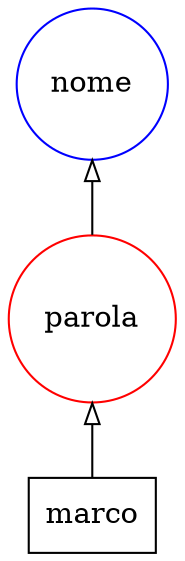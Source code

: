 digraph {
   rankdir=BT;
   edge [arrowhead=empty];

   subgraph {
      rank="source";
      edge [arrowhead=normal];
      node [shape=box];
      t48 [label="marco"];
   }

   subgraph {
      rank="same";
      node [color=red,shape=circle];
      tag36 [label=parola]; 
   }

   subgraph {
      rank="same";
      node [color=blue,shape=circle];
      tag214 [label=nome]; 
   }

   subgraph {
      rank="same";
      node [color=green,shape=circle];
   }

   subgraph {
      rank="same";
      node [color=orange,shape=circle];
   }
   tag36 -> tag214;
   t48 -> tag36;
}